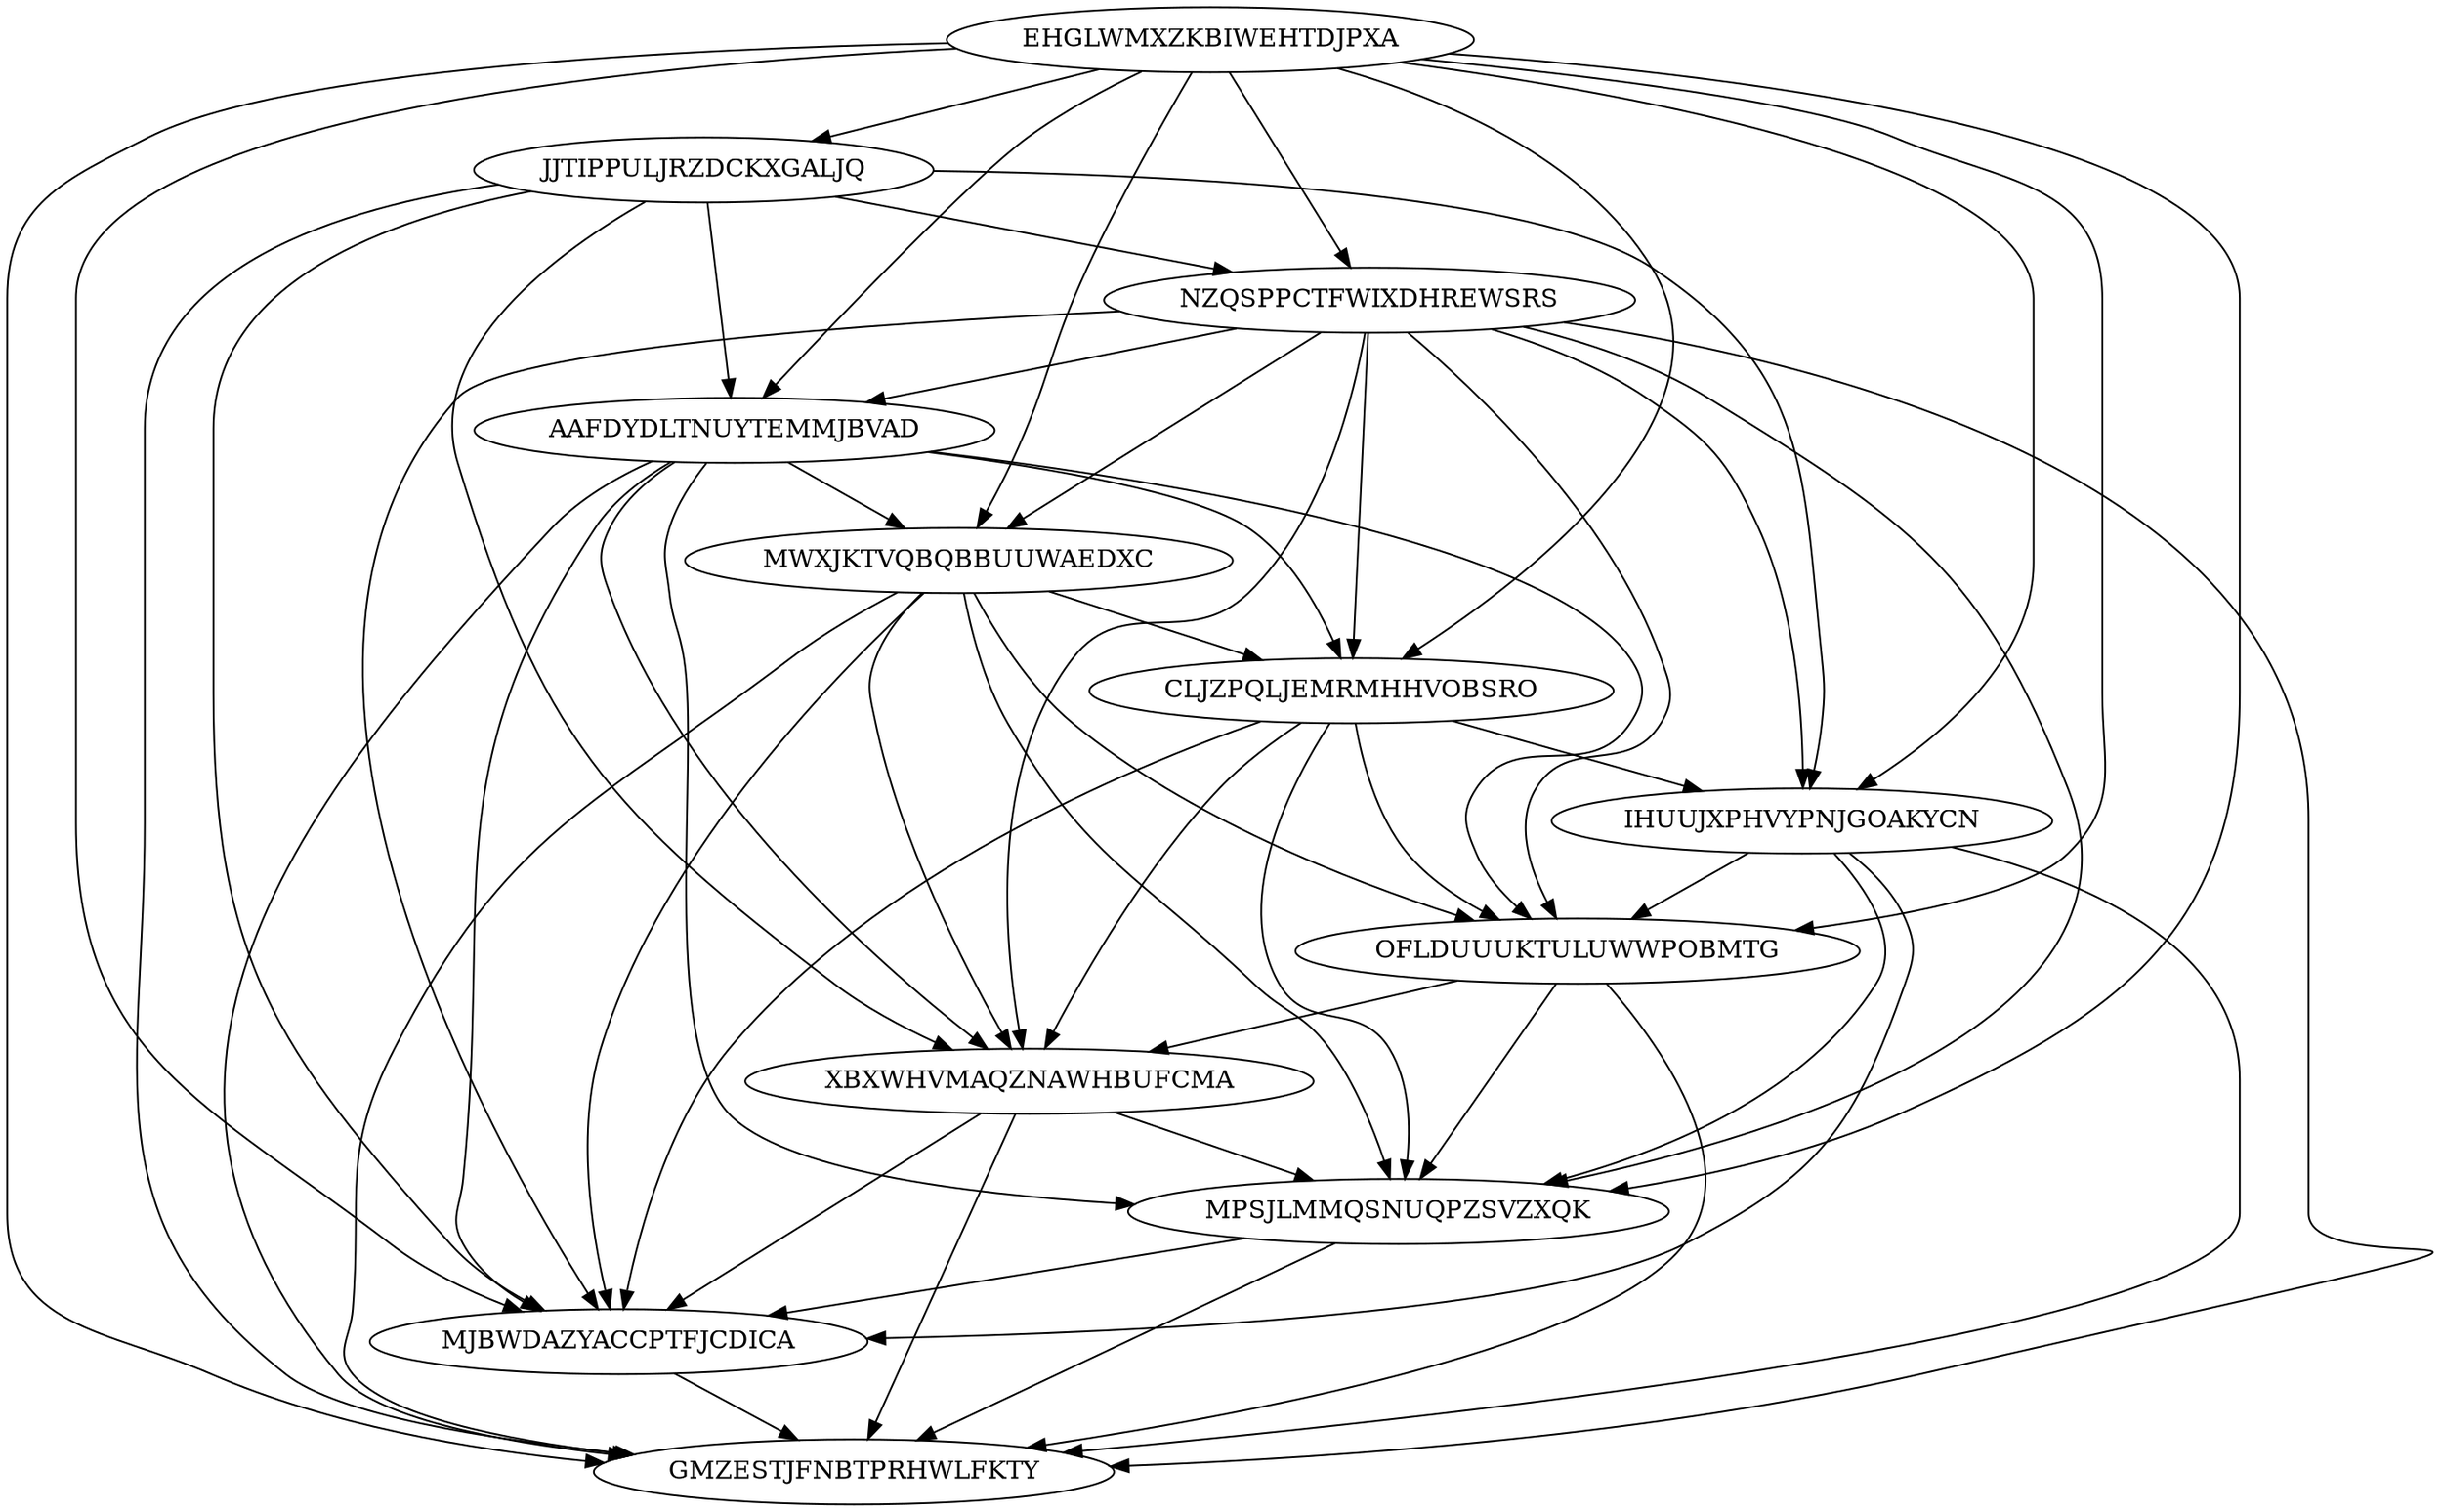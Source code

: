 digraph N12M56 {
	EHGLWMXZKBIWEHTDJPXA	[Weight=20];
	JJTIPPULJRZDCKXGALJQ	[Weight=16];
	NZQSPPCTFWIXDHREWSRS	[Weight=13];
	AAFDYDLTNUYTEMMJBVAD	[Weight=15];
	MWXJKTVQBQBBUUWAEDXC	[Weight=20];
	CLJZPQLJEMRMHHVOBSRO	[Weight=17];
	IHUUJXPHVYPNJGOAKYCN	[Weight=13];
	OFLDUUUKTULUWWPOBMTG	[Weight=17];
	XBXWHVMAQZNAWHBUFCMA	[Weight=19];
	MPSJLMMQSNUQPZSVZXQK	[Weight=13];
	MJBWDAZYACCPTFJCDICA	[Weight=12];
	GMZESTJFNBTPRHWLFKTY	[Weight=13];
	JJTIPPULJRZDCKXGALJQ -> MJBWDAZYACCPTFJCDICA [Weight=10];
	EHGLWMXZKBIWEHTDJPXA -> IHUUJXPHVYPNJGOAKYCN [Weight=17];
	IHUUJXPHVYPNJGOAKYCN -> GMZESTJFNBTPRHWLFKTY [Weight=15];
	JJTIPPULJRZDCKXGALJQ -> AAFDYDLTNUYTEMMJBVAD [Weight=15];
	EHGLWMXZKBIWEHTDJPXA -> GMZESTJFNBTPRHWLFKTY [Weight=18];
	IHUUJXPHVYPNJGOAKYCN -> MJBWDAZYACCPTFJCDICA [Weight=11];
	NZQSPPCTFWIXDHREWSRS -> CLJZPQLJEMRMHHVOBSRO [Weight=10];
	AAFDYDLTNUYTEMMJBVAD -> MJBWDAZYACCPTFJCDICA [Weight=14];
	EHGLWMXZKBIWEHTDJPXA -> OFLDUUUKTULUWWPOBMTG [Weight=13];
	NZQSPPCTFWIXDHREWSRS -> IHUUJXPHVYPNJGOAKYCN [Weight=17];
	OFLDUUUKTULUWWPOBMTG -> MPSJLMMQSNUQPZSVZXQK [Weight=18];
	AAFDYDLTNUYTEMMJBVAD -> CLJZPQLJEMRMHHVOBSRO [Weight=12];
	OFLDUUUKTULUWWPOBMTG -> XBXWHVMAQZNAWHBUFCMA [Weight=16];
	XBXWHVMAQZNAWHBUFCMA -> GMZESTJFNBTPRHWLFKTY [Weight=15];
	EHGLWMXZKBIWEHTDJPXA -> NZQSPPCTFWIXDHREWSRS [Weight=12];
	AAFDYDLTNUYTEMMJBVAD -> XBXWHVMAQZNAWHBUFCMA [Weight=13];
	CLJZPQLJEMRMHHVOBSRO -> MPSJLMMQSNUQPZSVZXQK [Weight=14];
	EHGLWMXZKBIWEHTDJPXA -> JJTIPPULJRZDCKXGALJQ [Weight=16];
	AAFDYDLTNUYTEMMJBVAD -> MWXJKTVQBQBBUUWAEDXC [Weight=16];
	NZQSPPCTFWIXDHREWSRS -> XBXWHVMAQZNAWHBUFCMA [Weight=12];
	AAFDYDLTNUYTEMMJBVAD -> MPSJLMMQSNUQPZSVZXQK [Weight=12];
	NZQSPPCTFWIXDHREWSRS -> AAFDYDLTNUYTEMMJBVAD [Weight=13];
	AAFDYDLTNUYTEMMJBVAD -> OFLDUUUKTULUWWPOBMTG [Weight=10];
	IHUUJXPHVYPNJGOAKYCN -> MPSJLMMQSNUQPZSVZXQK [Weight=15];
	EHGLWMXZKBIWEHTDJPXA -> MWXJKTVQBQBBUUWAEDXC [Weight=20];
	JJTIPPULJRZDCKXGALJQ -> IHUUJXPHVYPNJGOAKYCN [Weight=16];
	MWXJKTVQBQBBUUWAEDXC -> MPSJLMMQSNUQPZSVZXQK [Weight=20];
	EHGLWMXZKBIWEHTDJPXA -> MJBWDAZYACCPTFJCDICA [Weight=16];
	NZQSPPCTFWIXDHREWSRS -> GMZESTJFNBTPRHWLFKTY [Weight=10];
	XBXWHVMAQZNAWHBUFCMA -> MJBWDAZYACCPTFJCDICA [Weight=17];
	MWXJKTVQBQBBUUWAEDXC -> GMZESTJFNBTPRHWLFKTY [Weight=13];
	OFLDUUUKTULUWWPOBMTG -> GMZESTJFNBTPRHWLFKTY [Weight=15];
	MPSJLMMQSNUQPZSVZXQK -> GMZESTJFNBTPRHWLFKTY [Weight=18];
	EHGLWMXZKBIWEHTDJPXA -> CLJZPQLJEMRMHHVOBSRO [Weight=18];
	AAFDYDLTNUYTEMMJBVAD -> GMZESTJFNBTPRHWLFKTY [Weight=19];
	CLJZPQLJEMRMHHVOBSRO -> OFLDUUUKTULUWWPOBMTG [Weight=19];
	EHGLWMXZKBIWEHTDJPXA -> AAFDYDLTNUYTEMMJBVAD [Weight=17];
	CLJZPQLJEMRMHHVOBSRO -> IHUUJXPHVYPNJGOAKYCN [Weight=13];
	JJTIPPULJRZDCKXGALJQ -> XBXWHVMAQZNAWHBUFCMA [Weight=10];
	JJTIPPULJRZDCKXGALJQ -> GMZESTJFNBTPRHWLFKTY [Weight=14];
	MJBWDAZYACCPTFJCDICA -> GMZESTJFNBTPRHWLFKTY [Weight=18];
	NZQSPPCTFWIXDHREWSRS -> MJBWDAZYACCPTFJCDICA [Weight=10];
	MWXJKTVQBQBBUUWAEDXC -> MJBWDAZYACCPTFJCDICA [Weight=20];
	MWXJKTVQBQBBUUWAEDXC -> XBXWHVMAQZNAWHBUFCMA [Weight=15];
	NZQSPPCTFWIXDHREWSRS -> OFLDUUUKTULUWWPOBMTG [Weight=13];
	EHGLWMXZKBIWEHTDJPXA -> MPSJLMMQSNUQPZSVZXQK [Weight=20];
	JJTIPPULJRZDCKXGALJQ -> NZQSPPCTFWIXDHREWSRS [Weight=20];
	NZQSPPCTFWIXDHREWSRS -> MPSJLMMQSNUQPZSVZXQK [Weight=11];
	IHUUJXPHVYPNJGOAKYCN -> OFLDUUUKTULUWWPOBMTG [Weight=20];
	NZQSPPCTFWIXDHREWSRS -> MWXJKTVQBQBBUUWAEDXC [Weight=13];
	MPSJLMMQSNUQPZSVZXQK -> MJBWDAZYACCPTFJCDICA [Weight=16];
	CLJZPQLJEMRMHHVOBSRO -> MJBWDAZYACCPTFJCDICA [Weight=18];
	CLJZPQLJEMRMHHVOBSRO -> XBXWHVMAQZNAWHBUFCMA [Weight=14];
	MWXJKTVQBQBBUUWAEDXC -> OFLDUUUKTULUWWPOBMTG [Weight=20];
	XBXWHVMAQZNAWHBUFCMA -> MPSJLMMQSNUQPZSVZXQK [Weight=12];
	MWXJKTVQBQBBUUWAEDXC -> CLJZPQLJEMRMHHVOBSRO [Weight=16];
}

